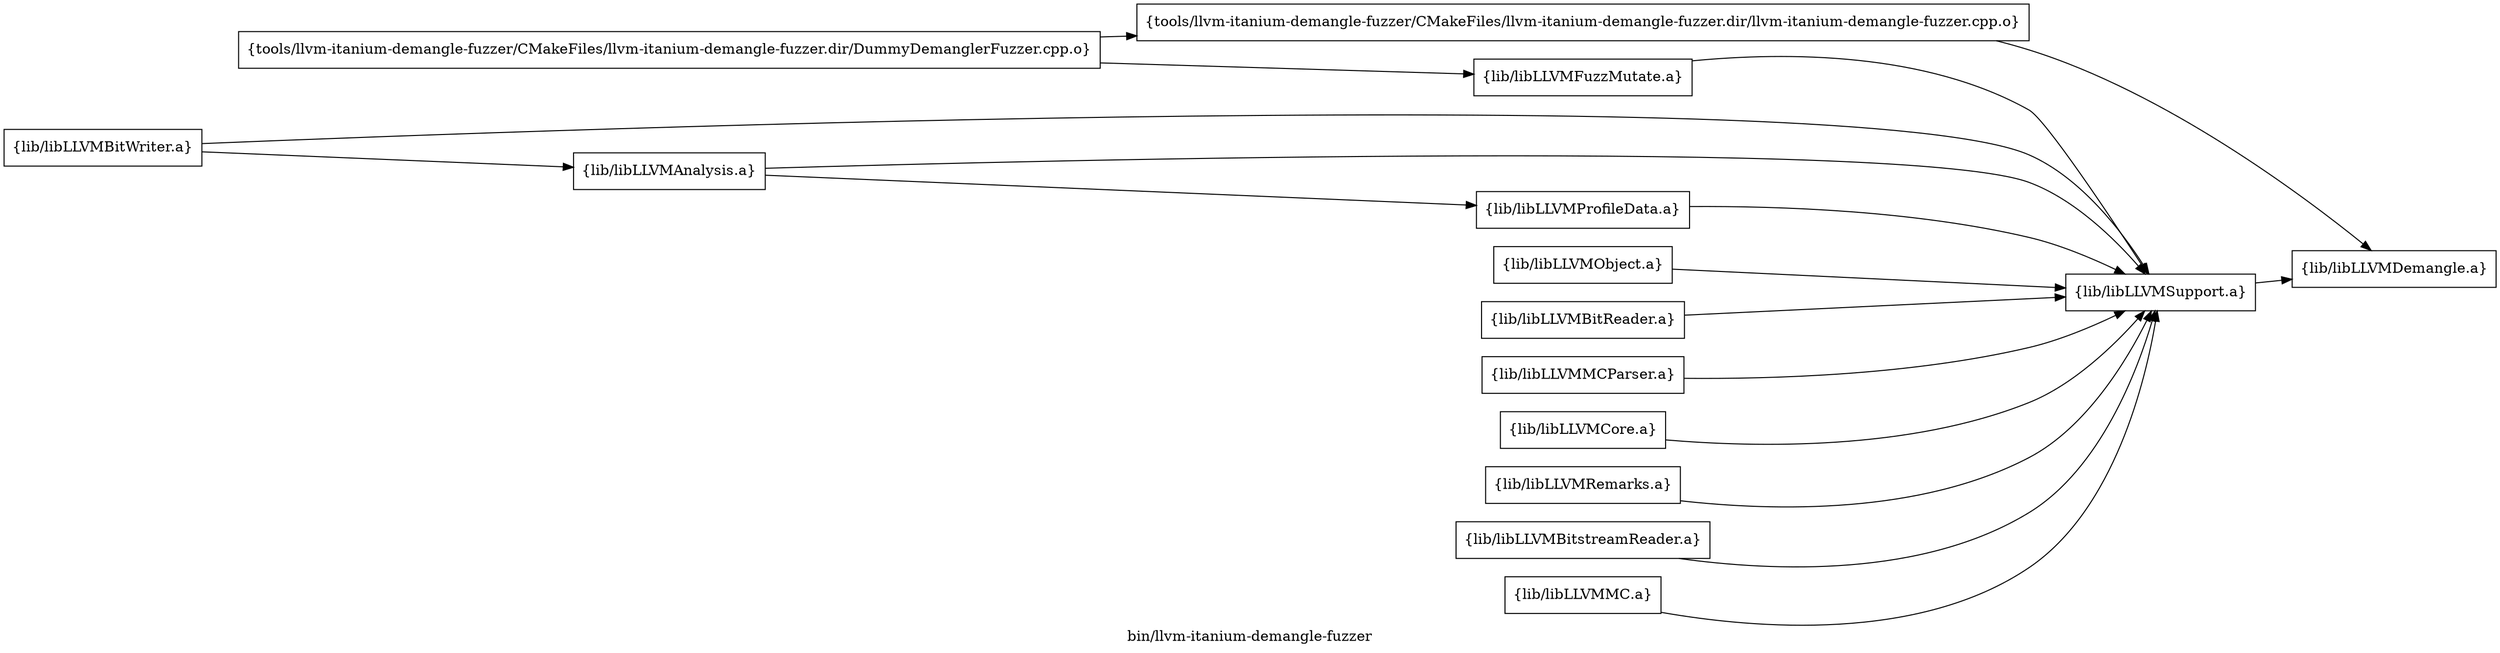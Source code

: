 digraph "bin/llvm-itanium-demangle-fuzzer" {
	label="bin/llvm-itanium-demangle-fuzzer";
	rankdir=LR;
	{ rank=same; Node0x55ae7112d278;  }
	{ rank=same; Node0x55ae7112c558; Node0x55ae71129ad8;  }

	Node0x55ae7112d278 [shape=record,shape=box,group=0,label="{tools/llvm-itanium-demangle-fuzzer/CMakeFiles/llvm-itanium-demangle-fuzzer.dir/DummyDemanglerFuzzer.cpp.o}"];
	Node0x55ae7112d278 -> Node0x55ae7112c558;
	Node0x55ae7112d278 -> Node0x55ae71129ad8;
	Node0x55ae7112c558 [shape=record,shape=box,group=0,label="{tools/llvm-itanium-demangle-fuzzer/CMakeFiles/llvm-itanium-demangle-fuzzer.dir/llvm-itanium-demangle-fuzzer.cpp.o}"];
	Node0x55ae7112c558 -> Node0x55ae711278c8;
	Node0x55ae71129ad8 [shape=record,shape=box,group=0,label="{lib/libLLVMFuzzMutate.a}"];
	Node0x55ae71129ad8 -> Node0x55ae71129628;
	Node0x55ae711278c8 [shape=record,shape=box,group=0,label="{lib/libLLVMDemangle.a}"];
	Node0x55ae71129628 [shape=record,shape=box,group=0,label="{lib/libLLVMSupport.a}"];
	Node0x55ae71129628 -> Node0x55ae711278c8;
	Node0x55ae711290d8 [shape=record,shape=box,group=0,label="{lib/libLLVMBitWriter.a}"];
	Node0x55ae711290d8 -> Node0x55ae71129628;
	Node0x55ae711290d8 -> Node0x55ae7112c2d8;
	Node0x55ae7112c2d8 [shape=record,shape=box,group=0,label="{lib/libLLVMAnalysis.a}"];
	Node0x55ae7112c2d8 -> Node0x55ae71129628;
	Node0x55ae7112c2d8 -> Node0x55ae7112e128;
	Node0x55ae7112e128 [shape=record,shape=box,group=0,label="{lib/libLLVMProfileData.a}"];
	Node0x55ae7112e128 -> Node0x55ae71129628;
	Node0x55ae7112be28 [shape=record,shape=box,group=0,label="{lib/libLLVMObject.a}"];
	Node0x55ae7112be28 -> Node0x55ae71129628;
	Node0x55ae7112b8d8 [shape=record,shape=box,group=0,label="{lib/libLLVMBitReader.a}"];
	Node0x55ae7112b8d8 -> Node0x55ae71129628;
	Node0x55ae7112b388 [shape=record,shape=box,group=0,label="{lib/libLLVMMCParser.a}"];
	Node0x55ae7112b388 -> Node0x55ae71129628;
	Node0x55ae7112e8f8 [shape=record,shape=box,group=0,label="{lib/libLLVMCore.a}"];
	Node0x55ae7112e8f8 -> Node0x55ae71129628;
	Node0x55ae7112e3f8 [shape=record,shape=box,group=0,label="{lib/libLLVMRemarks.a}"];
	Node0x55ae7112e3f8 -> Node0x55ae71129628;
	Node0x55ae7112cb98 [shape=record,shape=box,group=0,label="{lib/libLLVMBitstreamReader.a}"];
	Node0x55ae7112cb98 -> Node0x55ae71129628;
	Node0x55ae7112c698 [shape=record,shape=box,group=0,label="{lib/libLLVMMC.a}"];
	Node0x55ae7112c698 -> Node0x55ae71129628;
}
